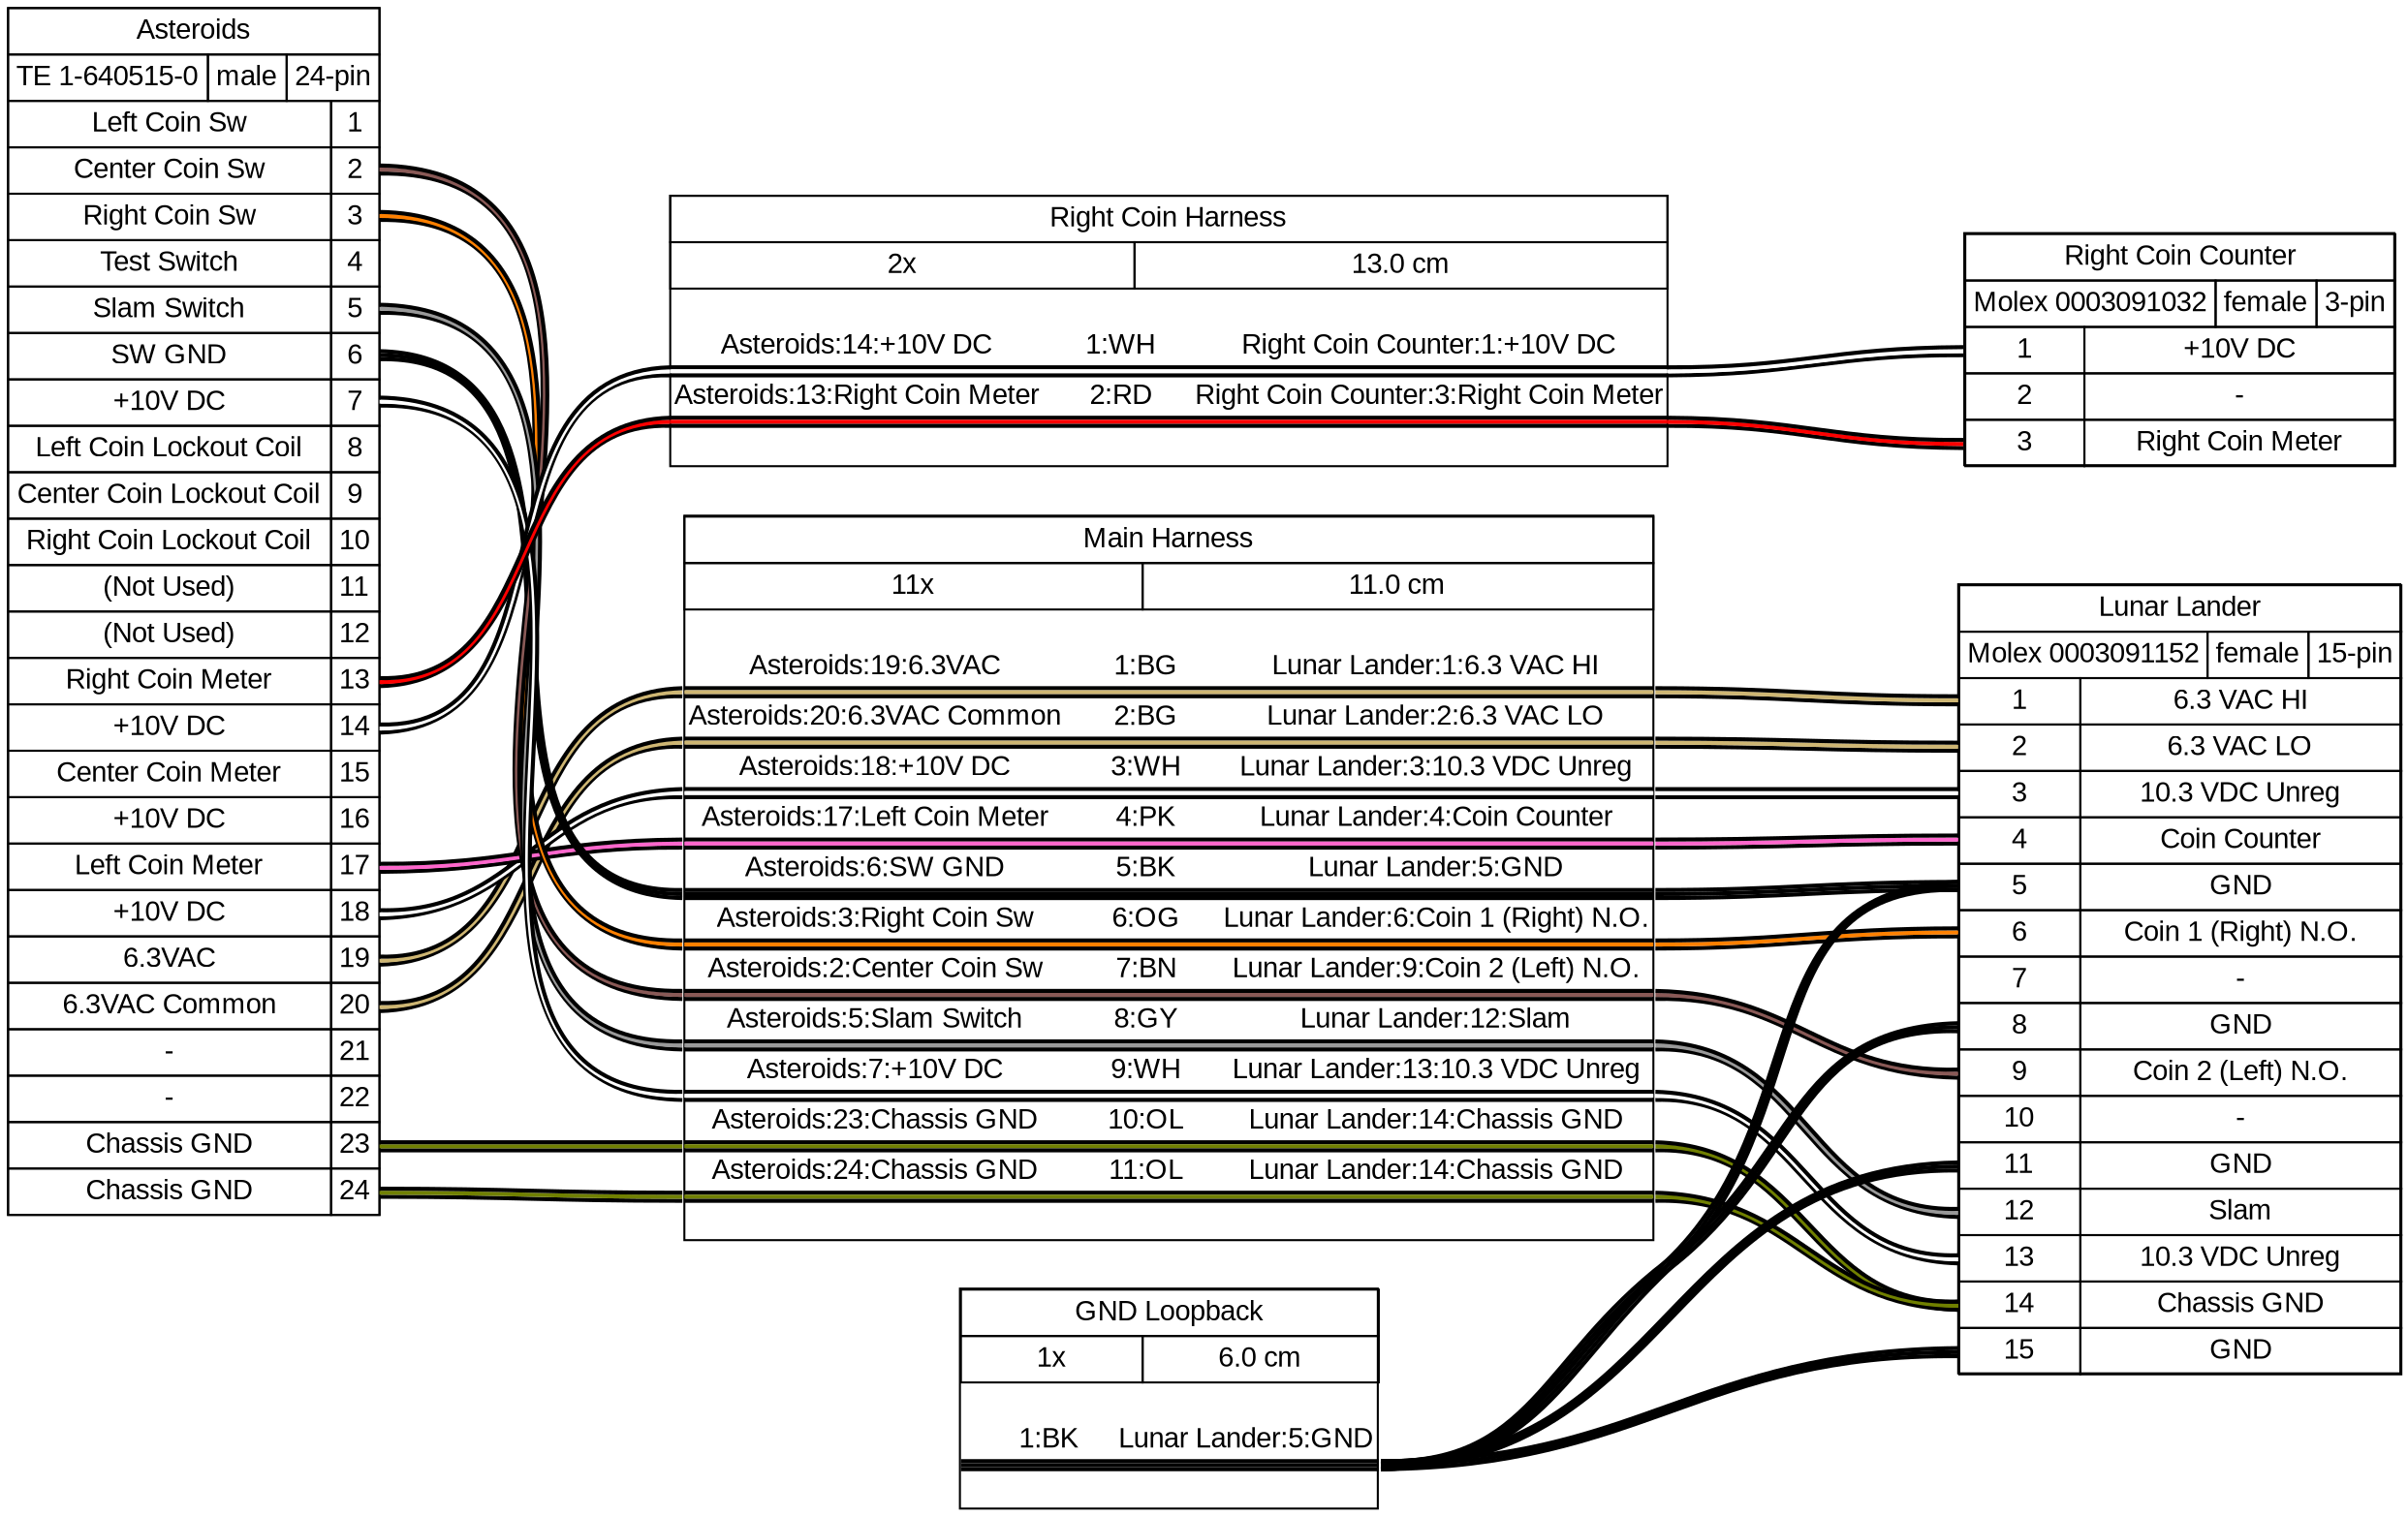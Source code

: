 graph {
// Graph generated by WireViz 0.3.2
// https://github.com/formatc1702/WireViz
	graph [bgcolor="#FFFFFF" fontname=arial nodesep=0.33 rankdir=LR ranksep=2]
	node [fillcolor="#FFFFFF" fontname=arial height=0 margin=0 shape=none style=filled width=0]
	edge [fontname=arial style=bold]
	Asteroids [label=<
<table border="0" cellspacing="0" cellpadding="0">
 <tr><td>
  <table border="0" cellspacing="0" cellpadding="3" cellborder="1"><tr>
   <td balign="left">Asteroids</td>
  </tr></table>
 </td></tr>
 <tr><td>
  <table border="0" cellspacing="0" cellpadding="3" cellborder="1"><tr>
   <td balign="left">TE 1-640515-0</td>
   <td balign="left">male</td>
   <td balign="left">24-pin</td>
  </tr></table>
 </td></tr>
 <tr><td>
  <table border="0" cellspacing="0" cellpadding="3" cellborder="1">
   <tr>
    <td>Left Coin Sw</td>
    <td port="p1r">1</td>
   </tr>
   <tr>
    <td>Center Coin Sw</td>
    <td port="p2r">2</td>
   </tr>
   <tr>
    <td>Right Coin Sw</td>
    <td port="p3r">3</td>
   </tr>
   <tr>
    <td>Test Switch</td>
    <td port="p4r">4</td>
   </tr>
   <tr>
    <td>Slam Switch</td>
    <td port="p5r">5</td>
   </tr>
   <tr>
    <td>SW GND</td>
    <td port="p6r">6</td>
   </tr>
   <tr>
    <td>+10V DC</td>
    <td port="p7r">7</td>
   </tr>
   <tr>
    <td>Left Coin Lockout Coil</td>
    <td port="p8r">8</td>
   </tr>
   <tr>
    <td>Center Coin Lockout Coil</td>
    <td port="p9r">9</td>
   </tr>
   <tr>
    <td>Right Coin Lockout Coil</td>
    <td port="p10r">10</td>
   </tr>
   <tr>
    <td>(Not Used)</td>
    <td port="p11r">11</td>
   </tr>
   <tr>
    <td>(Not Used)</td>
    <td port="p12r">12</td>
   </tr>
   <tr>
    <td>Right Coin Meter</td>
    <td port="p13r">13</td>
   </tr>
   <tr>
    <td>+10V DC</td>
    <td port="p14r">14</td>
   </tr>
   <tr>
    <td>Center Coin Meter</td>
    <td port="p15r">15</td>
   </tr>
   <tr>
    <td>+10V DC</td>
    <td port="p16r">16</td>
   </tr>
   <tr>
    <td>Left Coin Meter</td>
    <td port="p17r">17</td>
   </tr>
   <tr>
    <td>+10V DC</td>
    <td port="p18r">18</td>
   </tr>
   <tr>
    <td>6.3VAC</td>
    <td port="p19r">19</td>
   </tr>
   <tr>
    <td>6.3VAC Common</td>
    <td port="p20r">20</td>
   </tr>
   <tr>
    <td>-</td>
    <td port="p21r">21</td>
   </tr>
   <tr>
    <td>-</td>
    <td port="p22r">22</td>
   </tr>
   <tr>
    <td>Chassis GND</td>
    <td port="p23r">23</td>
   </tr>
   <tr>
    <td>Chassis GND</td>
    <td port="p24r">24</td>
   </tr>
  </table>
 </td></tr>
</table>
> fillcolor="#FFFFFF" shape=box style=filled]
	"Lunar Lander" [label=<
<table border="0" cellspacing="0" cellpadding="0">
 <tr><td>
  <table border="0" cellspacing="0" cellpadding="3" cellborder="1"><tr>
   <td balign="left">Lunar Lander</td>
  </tr></table>
 </td></tr>
 <tr><td>
  <table border="0" cellspacing="0" cellpadding="3" cellborder="1"><tr>
   <td balign="left">Molex 0003091152</td>
   <td balign="left">female</td>
   <td balign="left">15-pin</td>
  </tr></table>
 </td></tr>
 <tr><td>
  <table border="0" cellspacing="0" cellpadding="3" cellborder="1">
   <tr>
    <td port="p1l">1</td>
    <td>6.3 VAC HI</td>
   </tr>
   <tr>
    <td port="p2l">2</td>
    <td>6.3 VAC LO</td>
   </tr>
   <tr>
    <td port="p3l">3</td>
    <td>10.3 VDC Unreg</td>
   </tr>
   <tr>
    <td port="p4l">4</td>
    <td>Coin Counter</td>
   </tr>
   <tr>
    <td port="p5l">5</td>
    <td>GND</td>
   </tr>
   <tr>
    <td port="p6l">6</td>
    <td>Coin 1 (Right) N.O.</td>
   </tr>
   <tr>
    <td port="p7l">7</td>
    <td>-</td>
   </tr>
   <tr>
    <td port="p8l">8</td>
    <td>GND</td>
   </tr>
   <tr>
    <td port="p9l">9</td>
    <td>Coin 2 (Left) N.O.</td>
   </tr>
   <tr>
    <td port="p10l">10</td>
    <td>-</td>
   </tr>
   <tr>
    <td port="p11l">11</td>
    <td>GND</td>
   </tr>
   <tr>
    <td port="p12l">12</td>
    <td>Slam</td>
   </tr>
   <tr>
    <td port="p13l">13</td>
    <td>10.3 VDC Unreg</td>
   </tr>
   <tr>
    <td port="p14l">14</td>
    <td>Chassis GND</td>
   </tr>
   <tr>
    <td port="p15l">15</td>
    <td>GND</td>
   </tr>
  </table>
 </td></tr>
</table>
> fillcolor="#FFFFFF" shape=box style=filled]
	"Right Coin Counter" [label=<
<table border="0" cellspacing="0" cellpadding="0">
 <tr><td>
  <table border="0" cellspacing="0" cellpadding="3" cellborder="1"><tr>
   <td balign="left">Right Coin Counter</td>
  </tr></table>
 </td></tr>
 <tr><td>
  <table border="0" cellspacing="0" cellpadding="3" cellborder="1"><tr>
   <td balign="left">Molex 0003091032</td>
   <td balign="left">female</td>
   <td balign="left">3-pin</td>
  </tr></table>
 </td></tr>
 <tr><td>
  <table border="0" cellspacing="0" cellpadding="3" cellborder="1">
   <tr>
    <td port="p1l">1</td>
    <td>+10V DC</td>
   </tr>
   <tr>
    <td port="p2l">2</td>
    <td>-</td>
   </tr>
   <tr>
    <td port="p3l">3</td>
    <td>Right Coin Meter</td>
   </tr>
  </table>
 </td></tr>
</table>
> fillcolor="#FFFFFF" shape=box style=filled]
	edge [color="#000000:#ceb673:#000000"]
	Asteroids:p19r:e -- "Main Harness":w1:w
	"Main Harness":w1:e -- "Lunar Lander":p1l:w
	edge [color="#000000:#ceb673:#000000"]
	Asteroids:p20r:e -- "Main Harness":w2:w
	"Main Harness":w2:e -- "Lunar Lander":p2l:w
	edge [color="#000000:#ffffff:#000000"]
	Asteroids:p18r:e -- "Main Harness":w3:w
	"Main Harness":w3:e -- "Lunar Lander":p3l:w
	edge [color="#000000:#ff66cc:#000000"]
	Asteroids:p17r:e -- "Main Harness":w4:w
	"Main Harness":w4:e -- "Lunar Lander":p4l:w
	edge [color="#000000:#000000:#000000"]
	Asteroids:p6r:e -- "Main Harness":w5:w
	"Main Harness":w5:e -- "Lunar Lander":p5l:w
	edge [color="#000000:#ff8000:#000000"]
	Asteroids:p3r:e -- "Main Harness":w6:w
	"Main Harness":w6:e -- "Lunar Lander":p6l:w
	edge [color="#000000:#895956:#000000"]
	Asteroids:p2r:e -- "Main Harness":w7:w
	"Main Harness":w7:e -- "Lunar Lander":p9l:w
	edge [color="#000000:#999999:#000000"]
	Asteroids:p5r:e -- "Main Harness":w8:w
	"Main Harness":w8:e -- "Lunar Lander":p12l:w
	edge [color="#000000:#ffffff:#000000"]
	Asteroids:p7r:e -- "Main Harness":w9:w
	"Main Harness":w9:e -- "Lunar Lander":p13l:w
	edge [color="#000000:#708000:#000000"]
	Asteroids:p23r:e -- "Main Harness":w10:w
	"Main Harness":w10:e -- "Lunar Lander":p14l:w
	edge [color="#000000:#708000:#000000"]
	Asteroids:p24r:e -- "Main Harness":w11:w
	"Main Harness":w11:e -- "Lunar Lander":p14l:w
	"Main Harness" [label=<
<table border="0" cellspacing="0" cellpadding="0">
 <tr><td>
  <table border="0" cellspacing="0" cellpadding="3" cellborder="1"><tr>
   <td balign="left">Main Harness</td>
  </tr></table>
 </td></tr>
 <tr><td>
  <table border="0" cellspacing="0" cellpadding="3" cellborder="1"><tr>
   <td balign="left">11x</td>
   <td balign="left">11.0 cm</td>
  </tr></table>
 </td></tr>
 <tr><td>
  <table border="0" cellspacing="0" cellborder="0">
   <tr><td>&nbsp;</td></tr>
   <tr>
    <td>Asteroids:19:6.3VAC</td>
    <td>
     1:BG
    </td>
    <td>Lunar Lander:1:6.3 VAC HI</td>
   </tr>
   <tr>
    <td colspan="3" border="0" cellspacing="0" cellpadding="0" port="w1" height="6">
     <table cellspacing="0" cellborder="0" border="0">
      <tr><td colspan="3" cellpadding="0" height="2" bgcolor="#000000" border="0"></td></tr>
      <tr><td colspan="3" cellpadding="0" height="2" bgcolor="#ceb673" border="0"></td></tr>
      <tr><td colspan="3" cellpadding="0" height="2" bgcolor="#000000" border="0"></td></tr>
     </table>
    </td>
   </tr>
   <tr>
    <td>Asteroids:20:6.3VAC Common</td>
    <td>
     2:BG
    </td>
    <td>Lunar Lander:2:6.3 VAC LO</td>
   </tr>
   <tr>
    <td colspan="3" border="0" cellspacing="0" cellpadding="0" port="w2" height="6">
     <table cellspacing="0" cellborder="0" border="0">
      <tr><td colspan="3" cellpadding="0" height="2" bgcolor="#000000" border="0"></td></tr>
      <tr><td colspan="3" cellpadding="0" height="2" bgcolor="#ceb673" border="0"></td></tr>
      <tr><td colspan="3" cellpadding="0" height="2" bgcolor="#000000" border="0"></td></tr>
     </table>
    </td>
   </tr>
   <tr>
    <td>Asteroids:18:+10V DC</td>
    <td>
     3:WH
    </td>
    <td>Lunar Lander:3:10.3 VDC Unreg</td>
   </tr>
   <tr>
    <td colspan="3" border="0" cellspacing="0" cellpadding="0" port="w3" height="6">
     <table cellspacing="0" cellborder="0" border="0">
      <tr><td colspan="3" cellpadding="0" height="2" bgcolor="#000000" border="0"></td></tr>
      <tr><td colspan="3" cellpadding="0" height="2" bgcolor="#ffffff" border="0"></td></tr>
      <tr><td colspan="3" cellpadding="0" height="2" bgcolor="#000000" border="0"></td></tr>
     </table>
    </td>
   </tr>
   <tr>
    <td>Asteroids:17:Left Coin Meter</td>
    <td>
     4:PK
    </td>
    <td>Lunar Lander:4:Coin Counter</td>
   </tr>
   <tr>
    <td colspan="3" border="0" cellspacing="0" cellpadding="0" port="w4" height="6">
     <table cellspacing="0" cellborder="0" border="0">
      <tr><td colspan="3" cellpadding="0" height="2" bgcolor="#000000" border="0"></td></tr>
      <tr><td colspan="3" cellpadding="0" height="2" bgcolor="#ff66cc" border="0"></td></tr>
      <tr><td colspan="3" cellpadding="0" height="2" bgcolor="#000000" border="0"></td></tr>
     </table>
    </td>
   </tr>
   <tr>
    <td>Asteroids:6:SW GND</td>
    <td>
     5:BK
    </td>
    <td>Lunar Lander:5:GND</td>
   </tr>
   <tr>
    <td colspan="3" border="0" cellspacing="0" cellpadding="0" port="w5" height="6">
     <table cellspacing="0" cellborder="0" border="0">
      <tr><td colspan="3" cellpadding="0" height="2" bgcolor="#000000" border="0"></td></tr>
      <tr><td colspan="3" cellpadding="0" height="2" bgcolor="#000000" border="0"></td></tr>
      <tr><td colspan="3" cellpadding="0" height="2" bgcolor="#000000" border="0"></td></tr>
     </table>
    </td>
   </tr>
   <tr>
    <td>Asteroids:3:Right Coin Sw</td>
    <td>
     6:OG
    </td>
    <td>Lunar Lander:6:Coin 1 (Right) N.O.</td>
   </tr>
   <tr>
    <td colspan="3" border="0" cellspacing="0" cellpadding="0" port="w6" height="6">
     <table cellspacing="0" cellborder="0" border="0">
      <tr><td colspan="3" cellpadding="0" height="2" bgcolor="#000000" border="0"></td></tr>
      <tr><td colspan="3" cellpadding="0" height="2" bgcolor="#ff8000" border="0"></td></tr>
      <tr><td colspan="3" cellpadding="0" height="2" bgcolor="#000000" border="0"></td></tr>
     </table>
    </td>
   </tr>
   <tr>
    <td>Asteroids:2:Center Coin Sw</td>
    <td>
     7:BN
    </td>
    <td>Lunar Lander:9:Coin 2 (Left) N.O.</td>
   </tr>
   <tr>
    <td colspan="3" border="0" cellspacing="0" cellpadding="0" port="w7" height="6">
     <table cellspacing="0" cellborder="0" border="0">
      <tr><td colspan="3" cellpadding="0" height="2" bgcolor="#000000" border="0"></td></tr>
      <tr><td colspan="3" cellpadding="0" height="2" bgcolor="#895956" border="0"></td></tr>
      <tr><td colspan="3" cellpadding="0" height="2" bgcolor="#000000" border="0"></td></tr>
     </table>
    </td>
   </tr>
   <tr>
    <td>Asteroids:5:Slam Switch</td>
    <td>
     8:GY
    </td>
    <td>Lunar Lander:12:Slam</td>
   </tr>
   <tr>
    <td colspan="3" border="0" cellspacing="0" cellpadding="0" port="w8" height="6">
     <table cellspacing="0" cellborder="0" border="0">
      <tr><td colspan="3" cellpadding="0" height="2" bgcolor="#000000" border="0"></td></tr>
      <tr><td colspan="3" cellpadding="0" height="2" bgcolor="#999999" border="0"></td></tr>
      <tr><td colspan="3" cellpadding="0" height="2" bgcolor="#000000" border="0"></td></tr>
     </table>
    </td>
   </tr>
   <tr>
    <td>Asteroids:7:+10V DC</td>
    <td>
     9:WH
    </td>
    <td>Lunar Lander:13:10.3 VDC Unreg</td>
   </tr>
   <tr>
    <td colspan="3" border="0" cellspacing="0" cellpadding="0" port="w9" height="6">
     <table cellspacing="0" cellborder="0" border="0">
      <tr><td colspan="3" cellpadding="0" height="2" bgcolor="#000000" border="0"></td></tr>
      <tr><td colspan="3" cellpadding="0" height="2" bgcolor="#ffffff" border="0"></td></tr>
      <tr><td colspan="3" cellpadding="0" height="2" bgcolor="#000000" border="0"></td></tr>
     </table>
    </td>
   </tr>
   <tr>
    <td>Asteroids:23:Chassis GND</td>
    <td>
     10:OL
    </td>
    <td>Lunar Lander:14:Chassis GND</td>
   </tr>
   <tr>
    <td colspan="3" border="0" cellspacing="0" cellpadding="0" port="w10" height="6">
     <table cellspacing="0" cellborder="0" border="0">
      <tr><td colspan="3" cellpadding="0" height="2" bgcolor="#000000" border="0"></td></tr>
      <tr><td colspan="3" cellpadding="0" height="2" bgcolor="#708000" border="0"></td></tr>
      <tr><td colspan="3" cellpadding="0" height="2" bgcolor="#000000" border="0"></td></tr>
     </table>
    </td>
   </tr>
   <tr>
    <td>Asteroids:24:Chassis GND</td>
    <td>
     11:OL
    </td>
    <td>Lunar Lander:14:Chassis GND</td>
   </tr>
   <tr>
    <td colspan="3" border="0" cellspacing="0" cellpadding="0" port="w11" height="6">
     <table cellspacing="0" cellborder="0" border="0">
      <tr><td colspan="3" cellpadding="0" height="2" bgcolor="#000000" border="0"></td></tr>
      <tr><td colspan="3" cellpadding="0" height="2" bgcolor="#708000" border="0"></td></tr>
      <tr><td colspan="3" cellpadding="0" height="2" bgcolor="#000000" border="0"></td></tr>
     </table>
    </td>
   </tr>
   <tr><td>&nbsp;</td></tr>
  </table>
 </td></tr>
</table>
> fillcolor="#FFFFFF" shape=box style=filled]
	edge [color="#000000:#ffffff:#000000"]
	Asteroids:p14r:e -- "Right Coin Harness":w1:w
	"Right Coin Harness":w1:e -- "Right Coin Counter":p1l:w
	edge [color="#000000:#ff0000:#000000"]
	Asteroids:p13r:e -- "Right Coin Harness":w2:w
	"Right Coin Harness":w2:e -- "Right Coin Counter":p3l:w
	"Right Coin Harness" [label=<
<table border="0" cellspacing="0" cellpadding="0">
 <tr><td>
  <table border="0" cellspacing="0" cellpadding="3" cellborder="1"><tr>
   <td balign="left">Right Coin Harness</td>
  </tr></table>
 </td></tr>
 <tr><td>
  <table border="0" cellspacing="0" cellpadding="3" cellborder="1"><tr>
   <td balign="left">2x</td>
   <td balign="left">13.0 cm</td>
  </tr></table>
 </td></tr>
 <tr><td>
  <table border="0" cellspacing="0" cellborder="0">
   <tr><td>&nbsp;</td></tr>
   <tr>
    <td>Asteroids:14:+10V DC</td>
    <td>
     1:WH
    </td>
    <td>Right Coin Counter:1:+10V DC</td>
   </tr>
   <tr>
    <td colspan="3" border="0" cellspacing="0" cellpadding="0" port="w1" height="6">
     <table cellspacing="0" cellborder="0" border="0">
      <tr><td colspan="3" cellpadding="0" height="2" bgcolor="#000000" border="0"></td></tr>
      <tr><td colspan="3" cellpadding="0" height="2" bgcolor="#ffffff" border="0"></td></tr>
      <tr><td colspan="3" cellpadding="0" height="2" bgcolor="#000000" border="0"></td></tr>
     </table>
    </td>
   </tr>
   <tr>
    <td>Asteroids:13:Right Coin Meter</td>
    <td>
     2:RD
    </td>
    <td>Right Coin Counter:3:Right Coin Meter</td>
   </tr>
   <tr>
    <td colspan="3" border="0" cellspacing="0" cellpadding="0" port="w2" height="6">
     <table cellspacing="0" cellborder="0" border="0">
      <tr><td colspan="3" cellpadding="0" height="2" bgcolor="#000000" border="0"></td></tr>
      <tr><td colspan="3" cellpadding="0" height="2" bgcolor="#ff0000" border="0"></td></tr>
      <tr><td colspan="3" cellpadding="0" height="2" bgcolor="#000000" border="0"></td></tr>
     </table>
    </td>
   </tr>
   <tr><td>&nbsp;</td></tr>
  </table>
 </td></tr>
</table>
> fillcolor="#FFFFFF" shape=box style=filled]
	edge [color="#000000:#000000:#000000"]
	"GND Loopback":w1:e -- "Lunar Lander":p5l:w
	edge [color="#000000:#000000:#000000"]
	"GND Loopback":w1:e -- "Lunar Lander":p8l:w
	edge [color="#000000:#000000:#000000"]
	"GND Loopback":w1:e -- "Lunar Lander":p11l:w
	edge [color="#000000:#000000:#000000"]
	"GND Loopback":w1:e -- "Lunar Lander":p15l:w
	"GND Loopback" [label=<
<table border="0" cellspacing="0" cellpadding="0">
 <tr><td>
  <table border="0" cellspacing="0" cellpadding="3" cellborder="1"><tr>
   <td balign="left">GND Loopback</td>
  </tr></table>
 </td></tr>
 <tr><td>
  <table border="0" cellspacing="0" cellpadding="3" cellborder="1"><tr>
   <td balign="left">1x</td>
   <td balign="left">6.0 cm</td>
  </tr></table>
 </td></tr>
 <tr><td>
  <table border="0" cellspacing="0" cellborder="0">
   <tr><td>&nbsp;</td></tr>
   <tr>
    <td><!-- 1_in --></td>
    <td>
     1:BK
    </td>
    <td>Lunar Lander:5:GND</td>
   </tr>
   <tr>
    <td colspan="3" border="0" cellspacing="0" cellpadding="0" port="w1" height="6">
     <table cellspacing="0" cellborder="0" border="0">
      <tr><td colspan="3" cellpadding="0" height="2" bgcolor="#000000" border="0"></td></tr>
      <tr><td colspan="3" cellpadding="0" height="2" bgcolor="#000000" border="0"></td></tr>
      <tr><td colspan="3" cellpadding="0" height="2" bgcolor="#000000" border="0"></td></tr>
     </table>
    </td>
   </tr>
   <tr><td>&nbsp;</td></tr>
  </table>
 </td></tr>
</table>
> fillcolor="#FFFFFF" shape=box style=filled]
}
